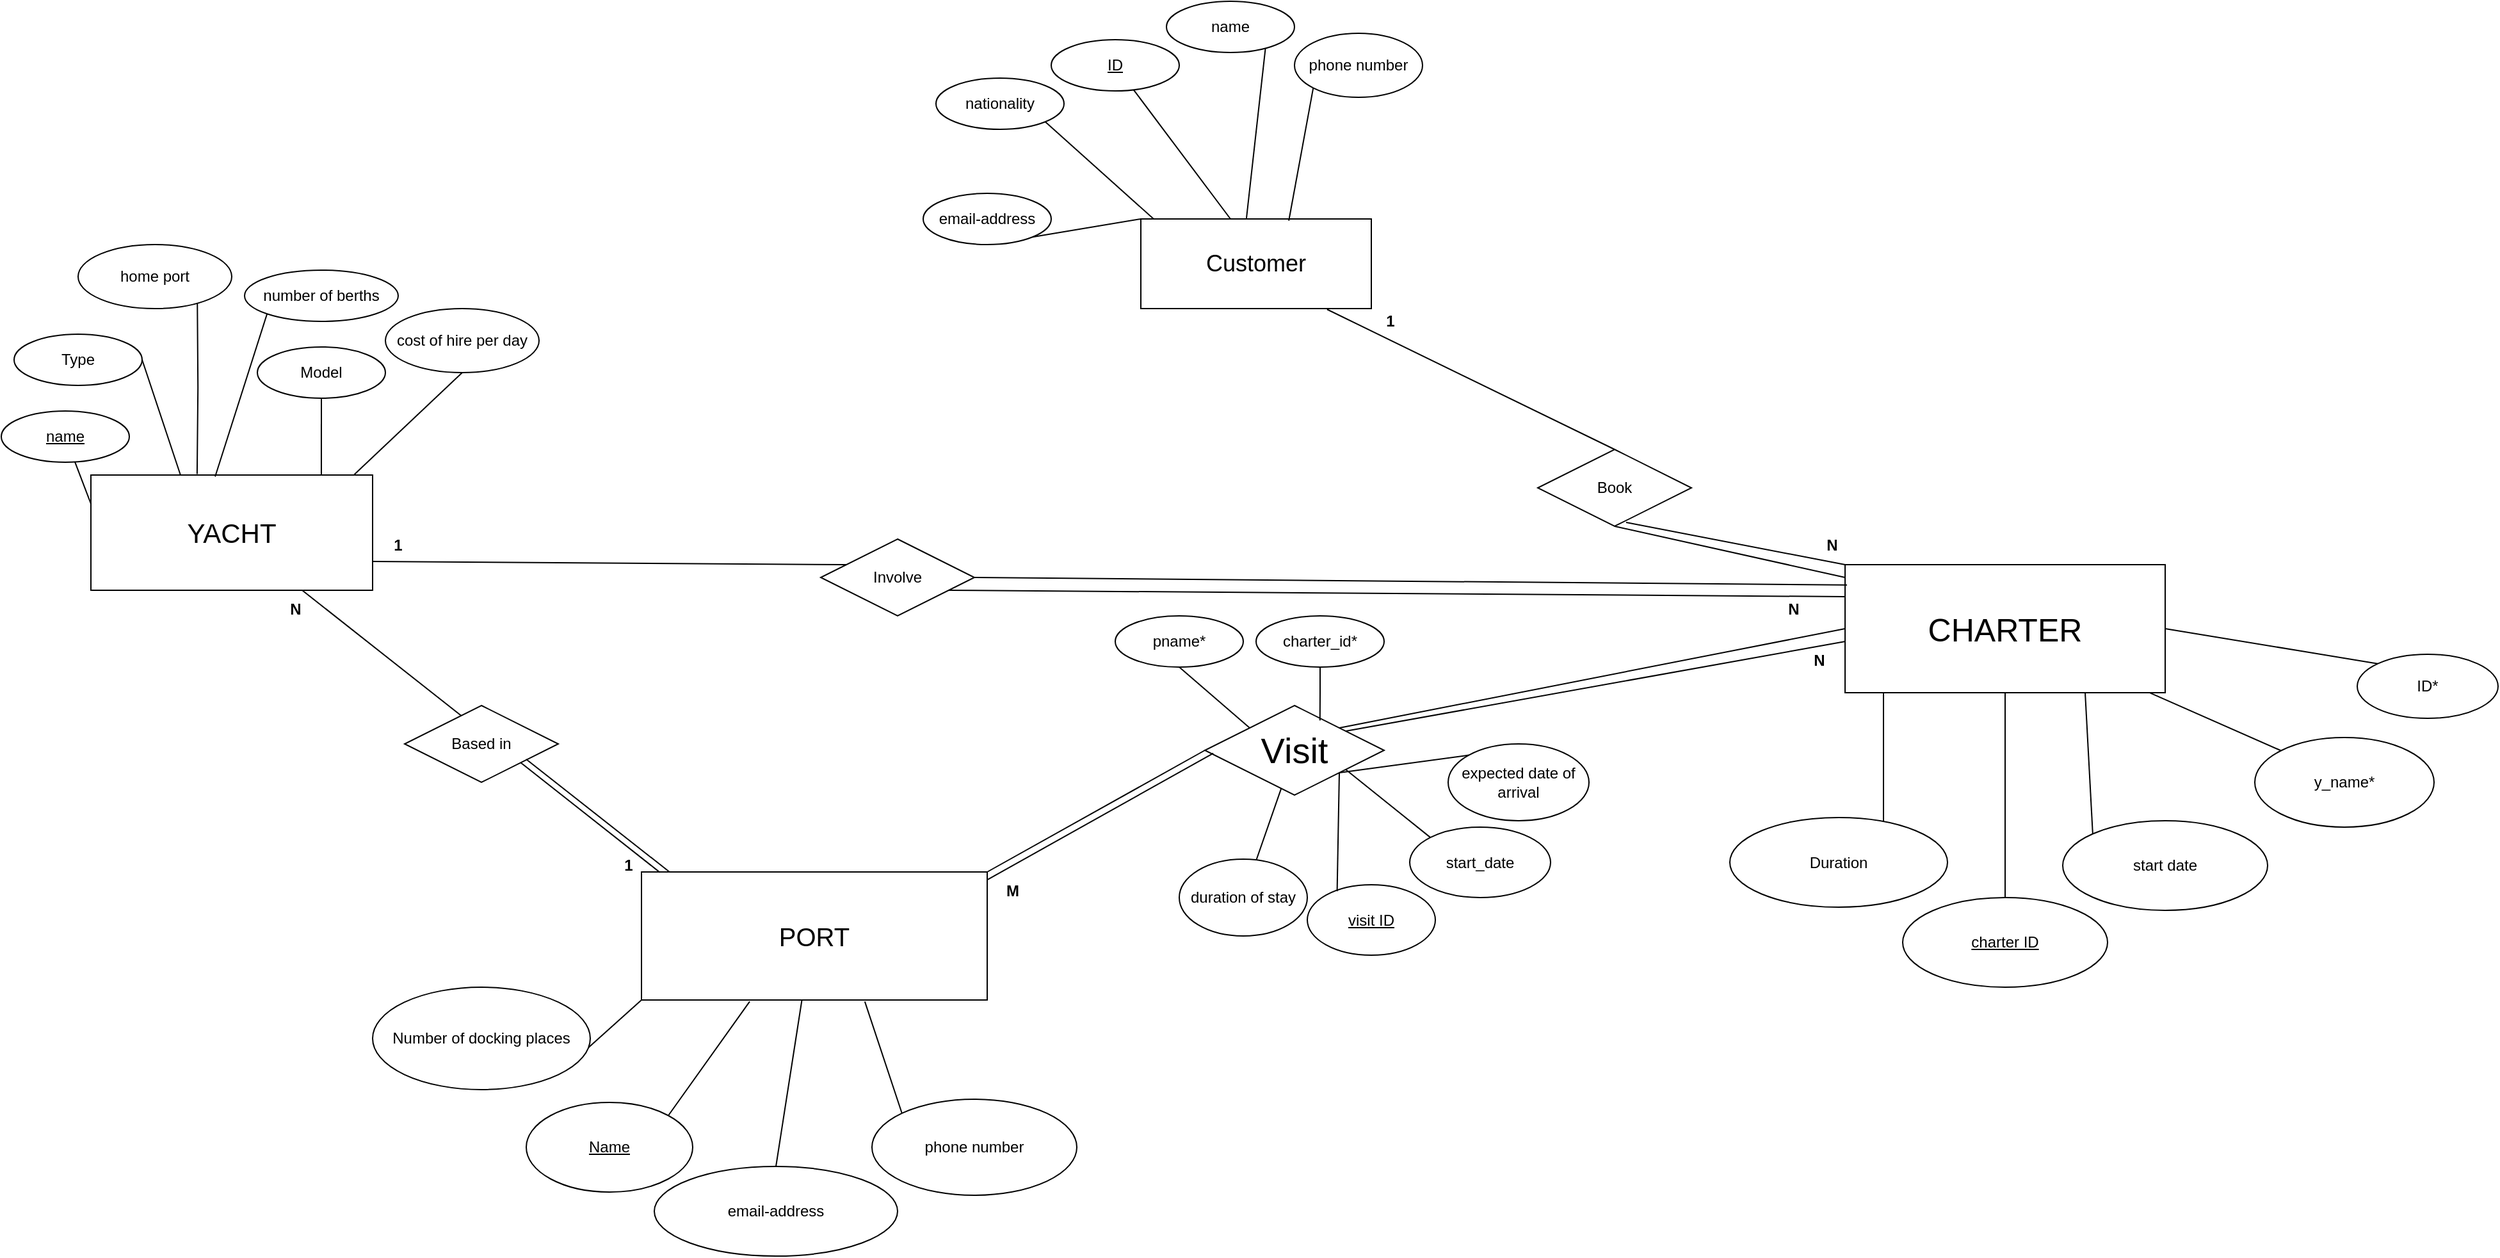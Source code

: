 <mxfile version="22.0.0" type="device">
  <diagram id="R2lEEEUBdFMjLlhIrx00" name="Page-1">
    <mxGraphModel dx="2922" dy="1212" grid="1" gridSize="10" guides="1" tooltips="1" connect="1" arrows="1" fold="1" page="1" pageScale="1" pageWidth="850" pageHeight="1100" math="0" shadow="0" extFonts="Permanent Marker^https://fonts.googleapis.com/css?family=Permanent+Marker">
      <root>
        <mxCell id="0" />
        <mxCell id="1" parent="0" />
        <mxCell id="HYAcCXo3C-gVs6QGrrEk-1" value="&lt;font style=&quot;font-size: 18px;&quot;&gt;Customer&lt;/font&gt;&lt;font size=&quot;1&quot;&gt;&lt;br&gt;&lt;/font&gt;" style="rounded=0;whiteSpace=wrap;html=1;" parent="1" vertex="1">
          <mxGeometry x="60" y="180" width="180" height="70" as="geometry" />
        </mxCell>
        <mxCell id="HYAcCXo3C-gVs6QGrrEk-2" value="nationality" style="ellipse;whiteSpace=wrap;html=1;align=center;" parent="1" vertex="1">
          <mxGeometry x="-100" y="70" width="100" height="40" as="geometry" />
        </mxCell>
        <mxCell id="HYAcCXo3C-gVs6QGrrEk-9" style="rounded=0;orthogonalLoop=1;jettySize=auto;html=1;exitX=1;exitY=1;exitDx=0;exitDy=0;endArrow=none;endFill=0;" parent="1" source="HYAcCXo3C-gVs6QGrrEk-3" edge="1">
          <mxGeometry relative="1" as="geometry">
            <mxPoint x="60" y="180" as="targetPoint" />
          </mxGeometry>
        </mxCell>
        <mxCell id="HYAcCXo3C-gVs6QGrrEk-3" value="email-address" style="ellipse;whiteSpace=wrap;html=1;align=center;" parent="1" vertex="1">
          <mxGeometry x="-110" y="160" width="100" height="40" as="geometry" />
        </mxCell>
        <mxCell id="HYAcCXo3C-gVs6QGrrEk-15" style="rounded=0;orthogonalLoop=1;jettySize=auto;html=1;exitX=1;exitY=1;exitDx=0;exitDy=0;entryX=0.5;entryY=0;entryDx=0;entryDy=0;endArrow=none;endFill=0;" parent="1" edge="1">
          <mxGeometry relative="1" as="geometry">
            <mxPoint x="157.588" y="44.217" as="sourcePoint" />
            <mxPoint x="142.42" y="180.0" as="targetPoint" />
          </mxGeometry>
        </mxCell>
        <mxCell id="HYAcCXo3C-gVs6QGrrEk-4" value="name" style="ellipse;whiteSpace=wrap;html=1;align=center;" parent="1" vertex="1">
          <mxGeometry x="80" y="10" width="100" height="40" as="geometry" />
        </mxCell>
        <mxCell id="HYAcCXo3C-gVs6QGrrEk-5" value="ID" style="ellipse;whiteSpace=wrap;html=1;align=center;fontStyle=4;" parent="1" vertex="1">
          <mxGeometry x="-10" y="40" width="100" height="40" as="geometry" />
        </mxCell>
        <mxCell id="HYAcCXo3C-gVs6QGrrEk-6" style="rounded=0;orthogonalLoop=1;jettySize=auto;html=1;endArrow=none;endFill=0;" parent="1" source="HYAcCXo3C-gVs6QGrrEk-5" edge="1">
          <mxGeometry relative="1" as="geometry">
            <mxPoint x="130" y="180" as="targetPoint" />
          </mxGeometry>
        </mxCell>
        <mxCell id="HYAcCXo3C-gVs6QGrrEk-8" style="rounded=0;orthogonalLoop=1;jettySize=auto;html=1;exitX=1;exitY=1;exitDx=0;exitDy=0;endArrow=none;endFill=0;" parent="1" source="HYAcCXo3C-gVs6QGrrEk-2" edge="1">
          <mxGeometry relative="1" as="geometry">
            <mxPoint x="70" y="180" as="targetPoint" />
          </mxGeometry>
        </mxCell>
        <mxCell id="HYAcCXo3C-gVs6QGrrEk-11" value="phone number" style="ellipse;whiteSpace=wrap;html=1;align=center;" parent="1" vertex="1">
          <mxGeometry x="180" y="35" width="100" height="50" as="geometry" />
        </mxCell>
        <mxCell id="HYAcCXo3C-gVs6QGrrEk-16" style="rounded=0;orthogonalLoop=1;jettySize=auto;html=1;exitX=0;exitY=1;exitDx=0;exitDy=0;entryX=0.642;entryY=0.02;entryDx=0;entryDy=0;entryPerimeter=0;endArrow=none;endFill=0;" parent="1" source="HYAcCXo3C-gVs6QGrrEk-11" target="HYAcCXo3C-gVs6QGrrEk-1" edge="1">
          <mxGeometry relative="1" as="geometry" />
        </mxCell>
        <mxCell id="HYAcCXo3C-gVs6QGrrEk-17" value="&lt;font style=&quot;font-size: 21px;&quot;&gt;YACHT&lt;/font&gt;" style="whiteSpace=wrap;html=1;align=center;" parent="1" vertex="1">
          <mxGeometry x="-760" y="380" width="220" height="90" as="geometry" />
        </mxCell>
        <mxCell id="HYAcCXo3C-gVs6QGrrEk-31" style="rounded=0;orthogonalLoop=1;jettySize=auto;html=1;exitX=0;exitY=1;exitDx=0;exitDy=0;entryX=0.441;entryY=0.014;entryDx=0;entryDy=0;entryPerimeter=0;endArrow=none;endFill=0;" parent="1" source="HYAcCXo3C-gVs6QGrrEk-18" target="HYAcCXo3C-gVs6QGrrEk-17" edge="1">
          <mxGeometry relative="1" as="geometry">
            <mxPoint x="-660" y="370" as="targetPoint" />
          </mxGeometry>
        </mxCell>
        <mxCell id="HYAcCXo3C-gVs6QGrrEk-18" value="number of berths" style="ellipse;whiteSpace=wrap;html=1;align=center;" parent="1" vertex="1">
          <mxGeometry x="-640" y="220" width="120" height="40" as="geometry" />
        </mxCell>
        <mxCell id="HYAcCXo3C-gVs6QGrrEk-19" value="Type" style="ellipse;whiteSpace=wrap;html=1;align=center;" parent="1" vertex="1">
          <mxGeometry x="-820" y="270" width="100" height="40" as="geometry" />
        </mxCell>
        <mxCell id="HYAcCXo3C-gVs6QGrrEk-21" value="Model" style="ellipse;whiteSpace=wrap;html=1;align=center;" parent="1" vertex="1">
          <mxGeometry x="-630" y="280" width="100" height="40" as="geometry" />
        </mxCell>
        <mxCell id="HYAcCXo3C-gVs6QGrrEk-26" style="rounded=0;orthogonalLoop=1;jettySize=auto;html=1;entryX=0;entryY=0.25;entryDx=0;entryDy=0;endArrow=none;endFill=0;" parent="1" source="HYAcCXo3C-gVs6QGrrEk-23" target="HYAcCXo3C-gVs6QGrrEk-17" edge="1">
          <mxGeometry relative="1" as="geometry" />
        </mxCell>
        <mxCell id="HYAcCXo3C-gVs6QGrrEk-23" value="name" style="ellipse;whiteSpace=wrap;html=1;align=center;fontStyle=4" parent="1" vertex="1">
          <mxGeometry x="-830" y="330" width="100" height="40" as="geometry" />
        </mxCell>
        <mxCell id="HYAcCXo3C-gVs6QGrrEk-25" value="cost of hire per day" style="ellipse;whiteSpace=wrap;html=1;align=center;" parent="1" vertex="1">
          <mxGeometry x="-530" y="250" width="120" height="50" as="geometry" />
        </mxCell>
        <mxCell id="HYAcCXo3C-gVs6QGrrEk-28" style="rounded=0;orthogonalLoop=1;jettySize=auto;html=1;exitX=1;exitY=0.5;exitDx=0;exitDy=0;entryX=0.318;entryY=0;entryDx=0;entryDy=0;entryPerimeter=0;endArrow=none;endFill=0;" parent="1" source="HYAcCXo3C-gVs6QGrrEk-19" target="HYAcCXo3C-gVs6QGrrEk-17" edge="1">
          <mxGeometry relative="1" as="geometry" />
        </mxCell>
        <mxCell id="HYAcCXo3C-gVs6QGrrEk-30" style="edgeStyle=orthogonalEdgeStyle;rounded=0;orthogonalLoop=1;jettySize=auto;html=1;exitX=0.5;exitY=1;exitDx=0;exitDy=0;entryX=0.818;entryY=0;entryDx=0;entryDy=0;entryPerimeter=0;endArrow=none;endFill=0;" parent="1" source="HYAcCXo3C-gVs6QGrrEk-21" target="HYAcCXo3C-gVs6QGrrEk-17" edge="1">
          <mxGeometry relative="1" as="geometry" />
        </mxCell>
        <mxCell id="HYAcCXo3C-gVs6QGrrEk-32" style="edgeStyle=orthogonalEdgeStyle;rounded=0;orthogonalLoop=1;jettySize=auto;html=1;exitX=1;exitY=1;exitDx=0;exitDy=0;entryX=0.377;entryY=-0.008;entryDx=0;entryDy=0;entryPerimeter=0;endArrow=none;endFill=0;" parent="1" target="HYAcCXo3C-gVs6QGrrEk-17" edge="1">
          <mxGeometry relative="1" as="geometry">
            <mxPoint x="-676.899" y="242.392" as="sourcePoint" />
          </mxGeometry>
        </mxCell>
        <mxCell id="HYAcCXo3C-gVs6QGrrEk-33" style="rounded=0;orthogonalLoop=1;jettySize=auto;html=1;exitX=0.5;exitY=1;exitDx=0;exitDy=0;entryX=0.935;entryY=-0.004;entryDx=0;entryDy=0;entryPerimeter=0;endArrow=none;endFill=0;" parent="1" source="HYAcCXo3C-gVs6QGrrEk-25" target="HYAcCXo3C-gVs6QGrrEk-17" edge="1">
          <mxGeometry relative="1" as="geometry" />
        </mxCell>
        <mxCell id="HYAcCXo3C-gVs6QGrrEk-44" value="&lt;font style=&quot;font-size: 20px;&quot;&gt;PORT&lt;/font&gt;" style="whiteSpace=wrap;html=1;align=center;" parent="1" vertex="1">
          <mxGeometry x="-330" y="690" width="270" height="100" as="geometry" />
        </mxCell>
        <mxCell id="HYAcCXo3C-gVs6QGrrEk-51" style="rounded=0;orthogonalLoop=1;jettySize=auto;html=1;exitX=1;exitY=1;exitDx=0;exitDy=0;entryX=0;entryY=1;entryDx=0;entryDy=0;endArrow=none;endFill=0;" parent="1" source="HYAcCXo3C-gVs6QGrrEk-45" target="HYAcCXo3C-gVs6QGrrEk-44" edge="1">
          <mxGeometry relative="1" as="geometry" />
        </mxCell>
        <mxCell id="HYAcCXo3C-gVs6QGrrEk-45" value="Number of docking places" style="ellipse;whiteSpace=wrap;html=1;align=center;" parent="1" vertex="1">
          <mxGeometry x="-540" y="780" width="170" height="80" as="geometry" />
        </mxCell>
        <mxCell id="HYAcCXo3C-gVs6QGrrEk-47" value="phone number" style="ellipse;whiteSpace=wrap;html=1;align=center;" parent="1" vertex="1">
          <mxGeometry x="-150" y="867.5" width="160" height="75" as="geometry" />
        </mxCell>
        <mxCell id="HYAcCXo3C-gVs6QGrrEk-48" value="email-address" style="ellipse;whiteSpace=wrap;html=1;align=center;" parent="1" vertex="1">
          <mxGeometry x="-320" y="920" width="190" height="70" as="geometry" />
        </mxCell>
        <mxCell id="HYAcCXo3C-gVs6QGrrEk-49" value="Name" style="ellipse;whiteSpace=wrap;html=1;align=center;fontStyle=4;" parent="1" vertex="1">
          <mxGeometry x="-420" y="870" width="130" height="70" as="geometry" />
        </mxCell>
        <mxCell id="HYAcCXo3C-gVs6QGrrEk-50" style="rounded=0;orthogonalLoop=1;jettySize=auto;html=1;exitX=1;exitY=0;exitDx=0;exitDy=0;entryX=0.313;entryY=1.012;entryDx=0;entryDy=0;entryPerimeter=0;endArrow=none;endFill=0;" parent="1" source="HYAcCXo3C-gVs6QGrrEk-49" target="HYAcCXo3C-gVs6QGrrEk-44" edge="1">
          <mxGeometry relative="1" as="geometry" />
        </mxCell>
        <mxCell id="HYAcCXo3C-gVs6QGrrEk-52" style="rounded=0;orthogonalLoop=1;jettySize=auto;html=1;exitX=0.5;exitY=0;exitDx=0;exitDy=0;entryX=0.464;entryY=1;entryDx=0;entryDy=0;entryPerimeter=0;endArrow=none;endFill=0;" parent="1" source="HYAcCXo3C-gVs6QGrrEk-48" target="HYAcCXo3C-gVs6QGrrEk-44" edge="1">
          <mxGeometry relative="1" as="geometry" />
        </mxCell>
        <mxCell id="HYAcCXo3C-gVs6QGrrEk-53" style="rounded=0;orthogonalLoop=1;jettySize=auto;html=1;exitX=0;exitY=0;exitDx=0;exitDy=0;entryX=0.646;entryY=1.012;entryDx=0;entryDy=0;entryPerimeter=0;endArrow=none;endFill=0;" parent="1" source="HYAcCXo3C-gVs6QGrrEk-47" target="HYAcCXo3C-gVs6QGrrEk-44" edge="1">
          <mxGeometry relative="1" as="geometry" />
        </mxCell>
        <mxCell id="IUKUT6XLat5yduV-XNA7-11" style="rounded=0;orthogonalLoop=1;jettySize=auto;html=1;exitX=0.75;exitY=1;exitDx=0;exitDy=0;entryX=0;entryY=0;entryDx=0;entryDy=0;endArrow=none;endFill=0;" parent="1" source="WsIC4z7Pu3Vu23XWrrn7-1" target="IUKUT6XLat5yduV-XNA7-7" edge="1">
          <mxGeometry relative="1" as="geometry" />
        </mxCell>
        <mxCell id="WsIC4z7Pu3Vu23XWrrn7-1" value="&lt;font style=&quot;font-size: 25px;&quot;&gt;CHARTER&lt;/font&gt;" style="whiteSpace=wrap;html=1;align=center;" parent="1" vertex="1">
          <mxGeometry x="610" y="450" width="250" height="100" as="geometry" />
        </mxCell>
        <mxCell id="IUKUT6XLat5yduV-XNA7-10" value="" style="edgeStyle=orthogonalEdgeStyle;rounded=0;orthogonalLoop=1;jettySize=auto;html=1;endArrow=none;endFill=0;" parent="1" source="IUKUT6XLat5yduV-XNA7-6" target="WsIC4z7Pu3Vu23XWrrn7-1" edge="1">
          <mxGeometry relative="1" as="geometry">
            <Array as="points">
              <mxPoint x="640" y="630" />
              <mxPoint x="640" y="630" />
            </Array>
          </mxGeometry>
        </mxCell>
        <mxCell id="IUKUT6XLat5yduV-XNA7-6" value="Duration" style="ellipse;whiteSpace=wrap;html=1;align=center;" parent="1" vertex="1">
          <mxGeometry x="520" y="647.5" width="170" height="70" as="geometry" />
        </mxCell>
        <mxCell id="IUKUT6XLat5yduV-XNA7-7" value="start date" style="ellipse;whiteSpace=wrap;html=1;align=center;" parent="1" vertex="1">
          <mxGeometry x="780" y="650" width="160" height="70" as="geometry" />
        </mxCell>
        <mxCell id="IUKUT6XLat5yduV-XNA7-8" value="&lt;u&gt;charter ID&lt;/u&gt;" style="ellipse;whiteSpace=wrap;html=1;align=center;" parent="1" vertex="1">
          <mxGeometry x="655" y="710" width="160" height="70" as="geometry" />
        </mxCell>
        <mxCell id="IUKUT6XLat5yduV-XNA7-9" style="rounded=0;orthogonalLoop=1;jettySize=auto;html=1;endArrow=none;endFill=0;entryX=0.5;entryY=1;entryDx=0;entryDy=0;" parent="1" source="IUKUT6XLat5yduV-XNA7-8" target="WsIC4z7Pu3Vu23XWrrn7-1" edge="1">
          <mxGeometry relative="1" as="geometry">
            <mxPoint x="730" y="560" as="targetPoint" />
          </mxGeometry>
        </mxCell>
        <mxCell id="IUKUT6XLat5yduV-XNA7-14" value="visit ID" style="ellipse;whiteSpace=wrap;html=1;align=center;fontStyle=4;" parent="1" vertex="1">
          <mxGeometry x="190" y="700" width="100" height="55" as="geometry" />
        </mxCell>
        <mxCell id="YigEooZunWX3FcmdNh6U-3" style="rounded=0;orthogonalLoop=1;jettySize=auto;html=1;endArrow=none;endFill=0;" parent="1" source="IUKUT6XLat5yduV-XNA7-15" target="YigEooZunWX3FcmdNh6U-2" edge="1">
          <mxGeometry relative="1" as="geometry" />
        </mxCell>
        <mxCell id="IUKUT6XLat5yduV-XNA7-15" value="duration of stay" style="ellipse;whiteSpace=wrap;html=1;align=center;" parent="1" vertex="1">
          <mxGeometry x="90" y="680" width="100" height="60" as="geometry" />
        </mxCell>
        <mxCell id="YigEooZunWX3FcmdNh6U-5" style="rounded=0;orthogonalLoop=1;jettySize=auto;html=1;exitX=0;exitY=0;exitDx=0;exitDy=0;entryX=1;entryY=1;entryDx=0;entryDy=0;endArrow=none;endFill=0;" parent="1" source="IUKUT6XLat5yduV-XNA7-16" target="YigEooZunWX3FcmdNh6U-2" edge="1">
          <mxGeometry relative="1" as="geometry" />
        </mxCell>
        <mxCell id="IUKUT6XLat5yduV-XNA7-16" value="expected date of arrival" style="ellipse;whiteSpace=wrap;html=1;align=center;" parent="1" vertex="1">
          <mxGeometry x="300" y="590" width="110" height="60" as="geometry" />
        </mxCell>
        <mxCell id="IUKUT6XLat5yduV-XNA7-22" value="" style="fontSize=12;html=1;endArrow=none;rounded=0;exitX=0.5;exitY=0;exitDx=0;exitDy=0;entryX=0.808;entryY=1.009;entryDx=0;entryDy=0;entryPerimeter=0;endFill=0;" parent="1" source="IUKUT6XLat5yduV-XNA7-31" target="HYAcCXo3C-gVs6QGrrEk-1" edge="1">
          <mxGeometry width="100" height="100" relative="1" as="geometry">
            <mxPoint x="230" y="390" as="sourcePoint" />
            <mxPoint x="260" y="310" as="targetPoint" />
          </mxGeometry>
        </mxCell>
        <mxCell id="IUKUT6XLat5yduV-XNA7-23" value="" style="fontSize=12;html=1;endArrow=none;rounded=0;exitX=0;exitY=0.25;exitDx=0;exitDy=0;entryX=1;entryY=0.75;entryDx=0;entryDy=0;endFill=0;" parent="1" source="IUKUT6XLat5yduV-XNA7-34" target="HYAcCXo3C-gVs6QGrrEk-17" edge="1">
          <mxGeometry width="100" height="100" relative="1" as="geometry">
            <mxPoint x="-60" y="605" as="sourcePoint" />
            <mxPoint x="-232" y="210" as="targetPoint" />
          </mxGeometry>
        </mxCell>
        <mxCell id="IUKUT6XLat5yduV-XNA7-29" value="" style="fontSize=12;html=1;endArrow=none;rounded=0;entryX=0.75;entryY=1;entryDx=0;entryDy=0;exitX=0.053;exitY=0.003;exitDx=0;exitDy=0;exitPerimeter=0;endFill=0;" parent="1" source="HYAcCXo3C-gVs6QGrrEk-44" target="HYAcCXo3C-gVs6QGrrEk-17" edge="1">
          <mxGeometry width="100" height="100" relative="1" as="geometry">
            <mxPoint x="20" y="550" as="sourcePoint" />
            <mxPoint x="120" y="450" as="targetPoint" />
            <Array as="points" />
          </mxGeometry>
        </mxCell>
        <mxCell id="IUKUT6XLat5yduV-XNA7-32" value="" style="fontSize=12;html=1;endArrow=none;rounded=0;entryX=0.5;entryY=1;entryDx=0;entryDy=0;endFill=0;" parent="1" target="IUKUT6XLat5yduV-XNA7-31" edge="1">
          <mxGeometry width="100" height="100" relative="1" as="geometry">
            <mxPoint x="610" y="460" as="sourcePoint" />
            <mxPoint x="205" y="251" as="targetPoint" />
          </mxGeometry>
        </mxCell>
        <mxCell id="IUKUT6XLat5yduV-XNA7-31" value="Book" style="shape=rhombus;perimeter=rhombusPerimeter;whiteSpace=wrap;html=1;align=center;" parent="1" vertex="1">
          <mxGeometry x="370" y="360" width="120" height="60" as="geometry" />
        </mxCell>
        <mxCell id="IUKUT6XLat5yduV-XNA7-35" value="" style="fontSize=12;html=1;endArrow=none;rounded=0;exitX=0;exitY=0.25;exitDx=0;exitDy=0;entryX=1;entryY=0.75;entryDx=0;entryDy=0;endFill=0;" parent="1" source="WsIC4z7Pu3Vu23XWrrn7-1" target="IUKUT6XLat5yduV-XNA7-34" edge="1">
          <mxGeometry width="100" height="100" relative="1" as="geometry">
            <mxPoint x="360" y="675" as="sourcePoint" />
            <mxPoint x="-540" y="448" as="targetPoint" />
          </mxGeometry>
        </mxCell>
        <mxCell id="IUKUT6XLat5yduV-XNA7-34" value="Involve" style="shape=rhombus;perimeter=rhombusPerimeter;whiteSpace=wrap;html=1;align=center;" parent="1" vertex="1">
          <mxGeometry x="-190" y="430" width="120" height="60" as="geometry" />
        </mxCell>
        <mxCell id="IUKUT6XLat5yduV-XNA7-36" value="Based in" style="shape=rhombus;perimeter=rhombusPerimeter;whiteSpace=wrap;html=1;align=center;" parent="1" vertex="1">
          <mxGeometry x="-515" y="560" width="120" height="60" as="geometry" />
        </mxCell>
        <mxCell id="YigEooZunWX3FcmdNh6U-2" value="&lt;font style=&quot;font-size: 28px;&quot;&gt;Visit&lt;/font&gt;" style="shape=rhombus;perimeter=rhombusPerimeter;whiteSpace=wrap;html=1;align=center;" parent="1" vertex="1">
          <mxGeometry x="110" y="560" width="140" height="70" as="geometry" />
        </mxCell>
        <mxCell id="YigEooZunWX3FcmdNh6U-4" style="rounded=0;orthogonalLoop=1;jettySize=auto;html=1;exitX=1;exitY=1;exitDx=0;exitDy=0;entryX=0.233;entryY=0.092;entryDx=0;entryDy=0;entryPerimeter=0;endArrow=none;endFill=0;" parent="1" source="YigEooZunWX3FcmdNh6U-2" target="IUKUT6XLat5yduV-XNA7-14" edge="1">
          <mxGeometry relative="1" as="geometry" />
        </mxCell>
        <mxCell id="YigEooZunWX3FcmdNh6U-7" value="" style="endArrow=none;html=1;rounded=0;exitX=1;exitY=0;exitDx=0;exitDy=0;entryX=0;entryY=0.5;entryDx=0;entryDy=0;" parent="1" source="HYAcCXo3C-gVs6QGrrEk-44" target="YigEooZunWX3FcmdNh6U-2" edge="1">
          <mxGeometry width="50" height="50" relative="1" as="geometry">
            <mxPoint y="610" as="sourcePoint" />
            <mxPoint x="50" y="560" as="targetPoint" />
          </mxGeometry>
        </mxCell>
        <mxCell id="YigEooZunWX3FcmdNh6U-10" value="" style="endArrow=none;html=1;rounded=0;exitX=1;exitY=0;exitDx=0;exitDy=0;" parent="1" source="YigEooZunWX3FcmdNh6U-2" edge="1">
          <mxGeometry width="50" height="50" relative="1" as="geometry">
            <mxPoint x="110" y="640" as="sourcePoint" />
            <mxPoint x="610" y="500" as="targetPoint" />
          </mxGeometry>
        </mxCell>
        <mxCell id="YigEooZunWX3FcmdNh6U-11" value="&lt;b&gt;1&lt;/b&gt;" style="text;html=1;strokeColor=none;fillColor=none;align=center;verticalAlign=middle;whiteSpace=wrap;rounded=0;" parent="1" vertex="1">
          <mxGeometry x="210" y="240" width="90" height="40" as="geometry" />
        </mxCell>
        <mxCell id="YigEooZunWX3FcmdNh6U-12" value="&lt;b&gt;N&lt;/b&gt;" style="text;html=1;strokeColor=none;fillColor=none;align=center;verticalAlign=middle;whiteSpace=wrap;rounded=0;" parent="1" vertex="1">
          <mxGeometry x="570" y="420" width="60" height="30" as="geometry" />
        </mxCell>
        <mxCell id="YigEooZunWX3FcmdNh6U-14" value="&lt;b&gt;1&lt;/b&gt;" style="text;html=1;strokeColor=none;fillColor=none;align=center;verticalAlign=middle;whiteSpace=wrap;rounded=0;" parent="1" vertex="1">
          <mxGeometry x="-550" y="420" width="60" height="30" as="geometry" />
        </mxCell>
        <mxCell id="YigEooZunWX3FcmdNh6U-16" value="&lt;b&gt;N&lt;/b&gt;" style="text;html=1;strokeColor=none;fillColor=none;align=center;verticalAlign=middle;whiteSpace=wrap;rounded=0;" parent="1" vertex="1">
          <mxGeometry x="540" y="470" width="60" height="30" as="geometry" />
        </mxCell>
        <mxCell id="YigEooZunWX3FcmdNh6U-18" value="&lt;b&gt;1&lt;/b&gt;" style="text;html=1;strokeColor=none;fillColor=none;align=center;verticalAlign=middle;whiteSpace=wrap;rounded=0;" parent="1" vertex="1">
          <mxGeometry x="-370" y="670" width="60" height="30" as="geometry" />
        </mxCell>
        <mxCell id="YigEooZunWX3FcmdNh6U-19" value="&lt;b&gt;N&lt;/b&gt;" style="text;html=1;strokeColor=none;fillColor=none;align=center;verticalAlign=middle;whiteSpace=wrap;rounded=0;" parent="1" vertex="1">
          <mxGeometry x="-630" y="470" width="60" height="30" as="geometry" />
        </mxCell>
        <mxCell id="YigEooZunWX3FcmdNh6U-20" value="" style="endArrow=none;html=1;rounded=0;exitX=0.999;exitY=0.063;exitDx=0;exitDy=0;exitPerimeter=0;entryX=0.047;entryY=0.533;entryDx=0;entryDy=0;entryPerimeter=0;" parent="1" source="HYAcCXo3C-gVs6QGrrEk-44" target="YigEooZunWX3FcmdNh6U-2" edge="1">
          <mxGeometry width="50" height="50" relative="1" as="geometry">
            <mxPoint x="-60" y="570" as="sourcePoint" />
            <mxPoint x="-10" y="520" as="targetPoint" />
          </mxGeometry>
        </mxCell>
        <mxCell id="YigEooZunWX3FcmdNh6U-21" value="" style="endArrow=none;html=1;rounded=0;" parent="1" edge="1">
          <mxGeometry width="50" height="50" relative="1" as="geometry">
            <mxPoint x="220" y="580" as="sourcePoint" />
            <mxPoint x="610" y="510" as="targetPoint" />
          </mxGeometry>
        </mxCell>
        <mxCell id="YigEooZunWX3FcmdNh6U-22" value="&lt;b&gt;M&lt;/b&gt;" style="text;html=1;strokeColor=none;fillColor=none;align=center;verticalAlign=middle;whiteSpace=wrap;rounded=0;" parent="1" vertex="1">
          <mxGeometry x="-70" y="690" width="60" height="30" as="geometry" />
        </mxCell>
        <mxCell id="YigEooZunWX3FcmdNh6U-23" value="&lt;b&gt;N&lt;/b&gt;" style="text;html=1;strokeColor=none;fillColor=none;align=center;verticalAlign=middle;whiteSpace=wrap;rounded=0;" parent="1" vertex="1">
          <mxGeometry x="560" y="510" width="60" height="30" as="geometry" />
        </mxCell>
        <mxCell id="Ofxn4xTWs57Nkeo9oTyM-1" value="home port" style="ellipse;whiteSpace=wrap;html=1;align=center;" parent="1" vertex="1">
          <mxGeometry x="-770" y="200" width="120" height="50" as="geometry" />
        </mxCell>
        <mxCell id="ODaNA0zdGINK4KEzZloB-2" style="rounded=0;orthogonalLoop=1;jettySize=auto;html=1;exitX=0;exitY=0;exitDx=0;exitDy=0;endArrow=none;endFill=0;" edge="1" parent="1" source="ODaNA0zdGINK4KEzZloB-1">
          <mxGeometry relative="1" as="geometry">
            <mxPoint x="220" y="610" as="targetPoint" />
          </mxGeometry>
        </mxCell>
        <mxCell id="ODaNA0zdGINK4KEzZloB-1" value="start_date" style="ellipse;whiteSpace=wrap;html=1;align=center;" vertex="1" parent="1">
          <mxGeometry x="270" y="655" width="110" height="55" as="geometry" />
        </mxCell>
        <mxCell id="ODaNA0zdGINK4KEzZloB-5" style="rounded=0;orthogonalLoop=1;jettySize=auto;html=1;exitX=0.5;exitY=1;exitDx=0;exitDy=0;entryX=0;entryY=0;entryDx=0;entryDy=0;endArrow=none;endFill=0;" edge="1" parent="1" source="ODaNA0zdGINK4KEzZloB-3" target="YigEooZunWX3FcmdNh6U-2">
          <mxGeometry relative="1" as="geometry" />
        </mxCell>
        <mxCell id="ODaNA0zdGINK4KEzZloB-3" value="pname*" style="ellipse;whiteSpace=wrap;html=1;align=center;" vertex="1" parent="1">
          <mxGeometry x="40" y="490" width="100" height="40" as="geometry" />
        </mxCell>
        <mxCell id="ODaNA0zdGINK4KEzZloB-4" value="charter_id*" style="ellipse;whiteSpace=wrap;html=1;align=center;" vertex="1" parent="1">
          <mxGeometry x="150" y="490" width="100" height="40" as="geometry" />
        </mxCell>
        <mxCell id="ODaNA0zdGINK4KEzZloB-6" style="edgeStyle=orthogonalEdgeStyle;rounded=0;orthogonalLoop=1;jettySize=auto;html=1;exitX=0.5;exitY=1;exitDx=0;exitDy=0;entryX=0.642;entryY=0.167;entryDx=0;entryDy=0;entryPerimeter=0;endArrow=none;endFill=0;" edge="1" parent="1" source="ODaNA0zdGINK4KEzZloB-4" target="YigEooZunWX3FcmdNh6U-2">
          <mxGeometry relative="1" as="geometry" />
        </mxCell>
        <mxCell id="ODaNA0zdGINK4KEzZloB-7" value="y_name*" style="ellipse;whiteSpace=wrap;html=1;align=center;" vertex="1" parent="1">
          <mxGeometry x="930" y="585" width="140" height="70" as="geometry" />
        </mxCell>
        <mxCell id="ODaNA0zdGINK4KEzZloB-9" style="rounded=0;orthogonalLoop=1;jettySize=auto;html=1;exitX=0;exitY=0;exitDx=0;exitDy=0;entryX=1;entryY=0.5;entryDx=0;entryDy=0;endArrow=none;endFill=0;" edge="1" parent="1" source="ODaNA0zdGINK4KEzZloB-8" target="WsIC4z7Pu3Vu23XWrrn7-1">
          <mxGeometry relative="1" as="geometry" />
        </mxCell>
        <mxCell id="ODaNA0zdGINK4KEzZloB-8" value="ID*" style="ellipse;whiteSpace=wrap;html=1;align=center;" vertex="1" parent="1">
          <mxGeometry x="1010" y="520" width="110" height="50" as="geometry" />
        </mxCell>
        <mxCell id="ODaNA0zdGINK4KEzZloB-10" style="rounded=0;orthogonalLoop=1;jettySize=auto;html=1;exitX=0;exitY=0;exitDx=0;exitDy=0;entryX=0.953;entryY=1.002;entryDx=0;entryDy=0;entryPerimeter=0;endArrow=none;endFill=0;" edge="1" parent="1" source="ODaNA0zdGINK4KEzZloB-7" target="WsIC4z7Pu3Vu23XWrrn7-1">
          <mxGeometry relative="1" as="geometry" />
        </mxCell>
        <mxCell id="ODaNA0zdGINK4KEzZloB-13" value="" style="endArrow=none;html=1;rounded=0;entryX=0.575;entryY=0.95;entryDx=0;entryDy=0;entryPerimeter=0;" edge="1" parent="1" target="IUKUT6XLat5yduV-XNA7-31">
          <mxGeometry width="50" height="50" relative="1" as="geometry">
            <mxPoint x="610" y="450" as="sourcePoint" />
            <mxPoint x="440" y="410" as="targetPoint" />
          </mxGeometry>
        </mxCell>
        <mxCell id="ODaNA0zdGINK4KEzZloB-15" value="" style="endArrow=none;html=1;rounded=0;exitX=1;exitY=0.5;exitDx=0;exitDy=0;entryX=0.006;entryY=0.159;entryDx=0;entryDy=0;entryPerimeter=0;" edge="1" parent="1" source="IUKUT6XLat5yduV-XNA7-34" target="WsIC4z7Pu3Vu23XWrrn7-1">
          <mxGeometry width="50" height="50" relative="1" as="geometry">
            <mxPoint x="190" y="440" as="sourcePoint" />
            <mxPoint x="240" y="390" as="targetPoint" />
          </mxGeometry>
        </mxCell>
        <mxCell id="ODaNA0zdGINK4KEzZloB-19" value="" style="endArrow=none;html=1;rounded=0;entryX=0.904;entryY=0.657;entryDx=0;entryDy=0;entryPerimeter=0;exitX=0.131;exitY=-0.026;exitDx=0;exitDy=0;exitPerimeter=0;" edge="1" parent="1">
          <mxGeometry width="50" height="50" relative="1" as="geometry">
            <mxPoint x="-308.11" y="690.0" as="sourcePoint" />
            <mxPoint x="-420" y="602.02" as="targetPoint" />
          </mxGeometry>
        </mxCell>
      </root>
    </mxGraphModel>
  </diagram>
</mxfile>

